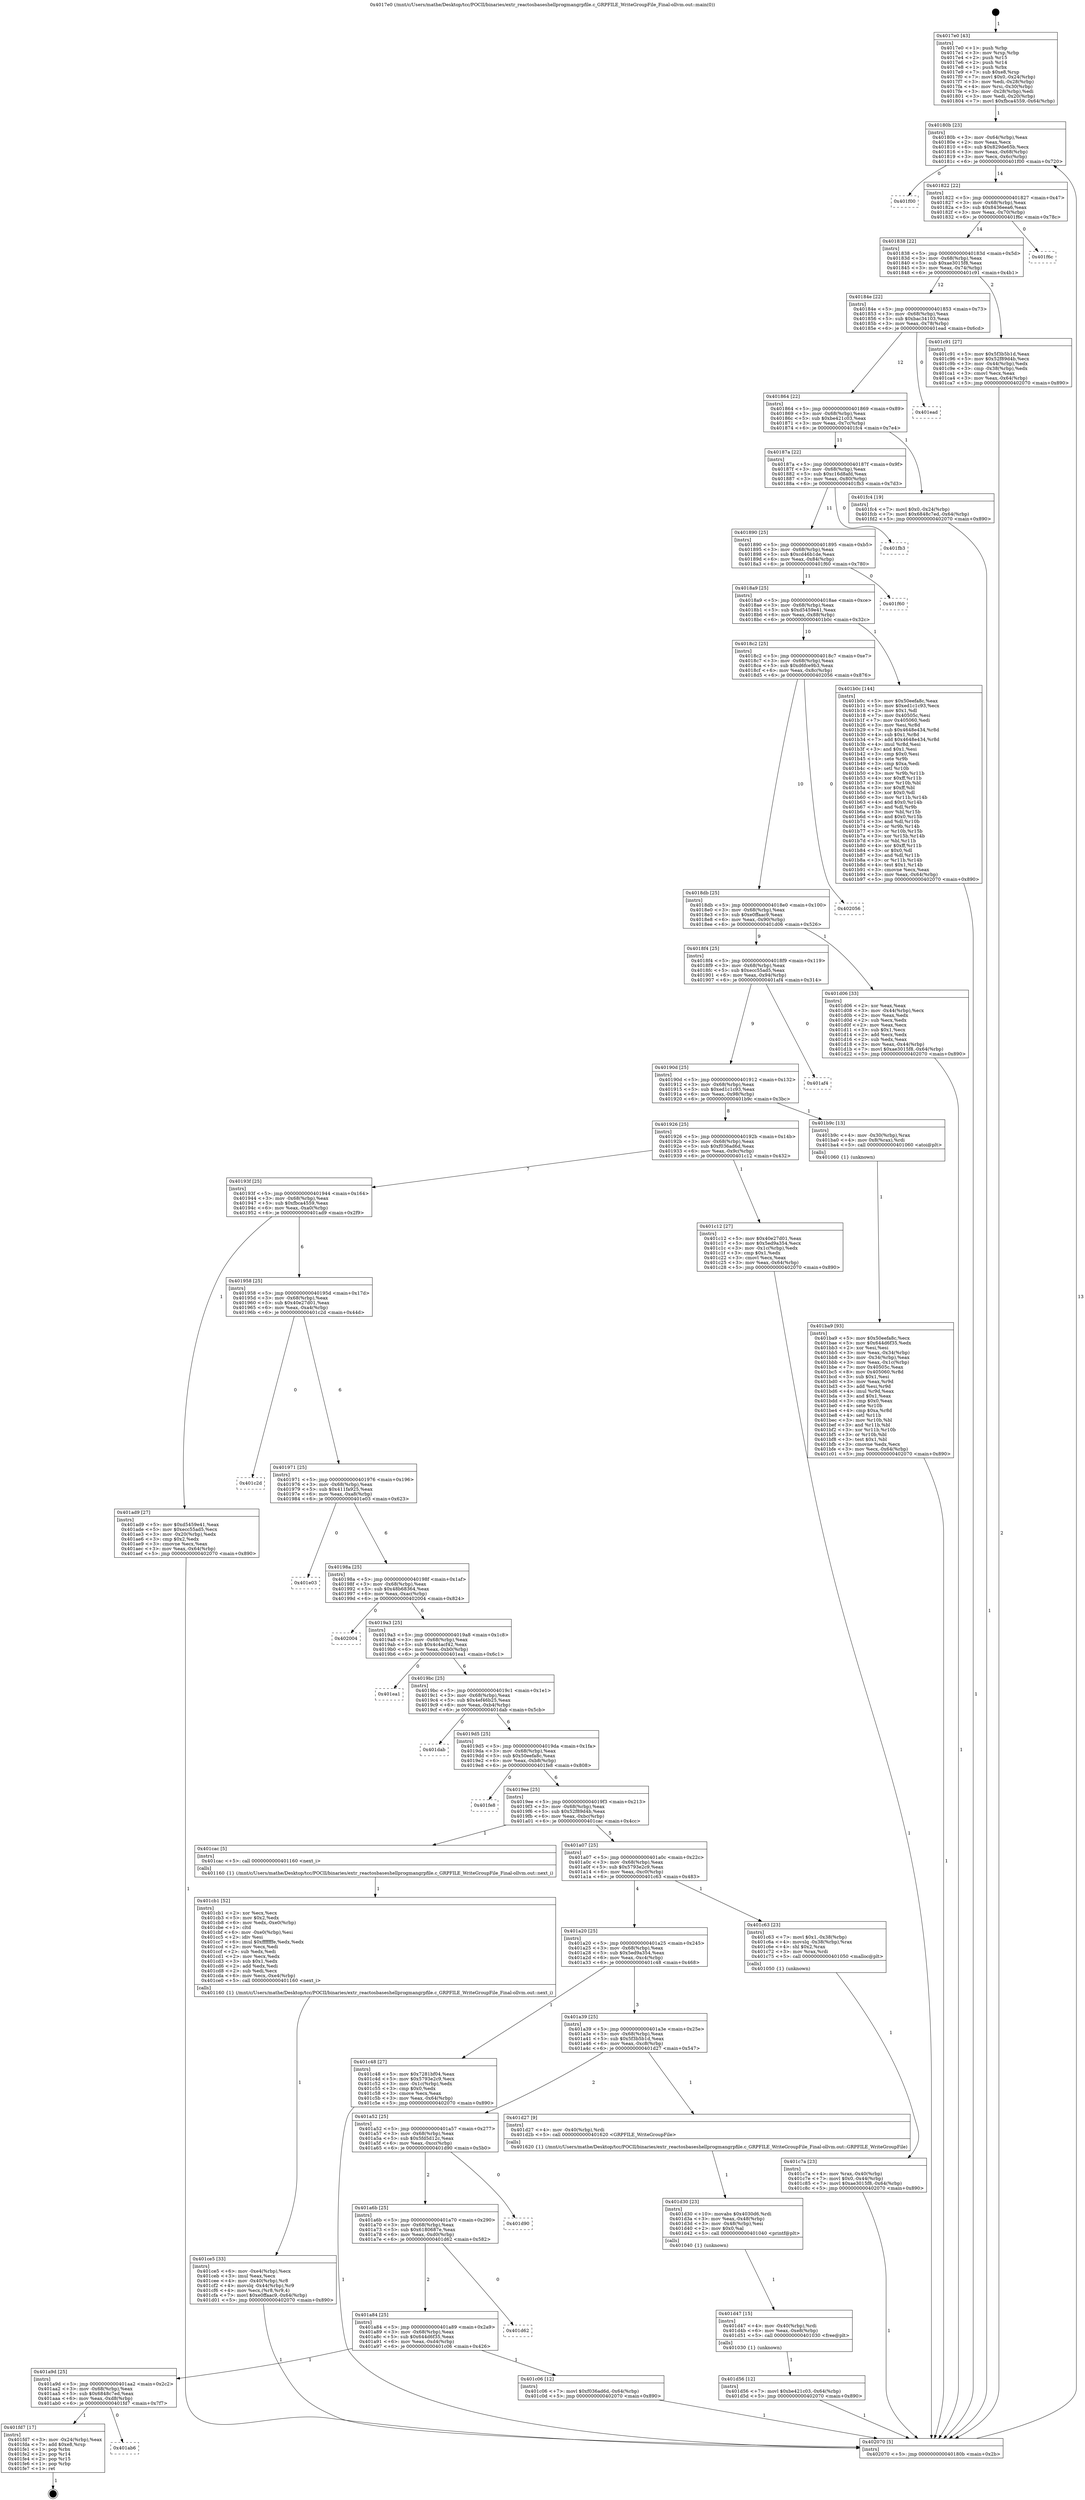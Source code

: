 digraph "0x4017e0" {
  label = "0x4017e0 (/mnt/c/Users/mathe/Desktop/tcc/POCII/binaries/extr_reactosbaseshellprogmangrpfile.c_GRPFILE_WriteGroupFile_Final-ollvm.out::main(0))"
  labelloc = "t"
  node[shape=record]

  Entry [label="",width=0.3,height=0.3,shape=circle,fillcolor=black,style=filled]
  "0x40180b" [label="{
     0x40180b [23]\l
     | [instrs]\l
     &nbsp;&nbsp;0x40180b \<+3\>: mov -0x64(%rbp),%eax\l
     &nbsp;&nbsp;0x40180e \<+2\>: mov %eax,%ecx\l
     &nbsp;&nbsp;0x401810 \<+6\>: sub $0x829de65b,%ecx\l
     &nbsp;&nbsp;0x401816 \<+3\>: mov %eax,-0x68(%rbp)\l
     &nbsp;&nbsp;0x401819 \<+3\>: mov %ecx,-0x6c(%rbp)\l
     &nbsp;&nbsp;0x40181c \<+6\>: je 0000000000401f00 \<main+0x720\>\l
  }"]
  "0x401f00" [label="{
     0x401f00\l
  }", style=dashed]
  "0x401822" [label="{
     0x401822 [22]\l
     | [instrs]\l
     &nbsp;&nbsp;0x401822 \<+5\>: jmp 0000000000401827 \<main+0x47\>\l
     &nbsp;&nbsp;0x401827 \<+3\>: mov -0x68(%rbp),%eax\l
     &nbsp;&nbsp;0x40182a \<+5\>: sub $0x8436eea6,%eax\l
     &nbsp;&nbsp;0x40182f \<+3\>: mov %eax,-0x70(%rbp)\l
     &nbsp;&nbsp;0x401832 \<+6\>: je 0000000000401f6c \<main+0x78c\>\l
  }"]
  Exit [label="",width=0.3,height=0.3,shape=circle,fillcolor=black,style=filled,peripheries=2]
  "0x401f6c" [label="{
     0x401f6c\l
  }", style=dashed]
  "0x401838" [label="{
     0x401838 [22]\l
     | [instrs]\l
     &nbsp;&nbsp;0x401838 \<+5\>: jmp 000000000040183d \<main+0x5d\>\l
     &nbsp;&nbsp;0x40183d \<+3\>: mov -0x68(%rbp),%eax\l
     &nbsp;&nbsp;0x401840 \<+5\>: sub $0xae3015f8,%eax\l
     &nbsp;&nbsp;0x401845 \<+3\>: mov %eax,-0x74(%rbp)\l
     &nbsp;&nbsp;0x401848 \<+6\>: je 0000000000401c91 \<main+0x4b1\>\l
  }"]
  "0x401ab6" [label="{
     0x401ab6\l
  }", style=dashed]
  "0x401c91" [label="{
     0x401c91 [27]\l
     | [instrs]\l
     &nbsp;&nbsp;0x401c91 \<+5\>: mov $0x5f3b5b1d,%eax\l
     &nbsp;&nbsp;0x401c96 \<+5\>: mov $0x52f89d4b,%ecx\l
     &nbsp;&nbsp;0x401c9b \<+3\>: mov -0x44(%rbp),%edx\l
     &nbsp;&nbsp;0x401c9e \<+3\>: cmp -0x38(%rbp),%edx\l
     &nbsp;&nbsp;0x401ca1 \<+3\>: cmovl %ecx,%eax\l
     &nbsp;&nbsp;0x401ca4 \<+3\>: mov %eax,-0x64(%rbp)\l
     &nbsp;&nbsp;0x401ca7 \<+5\>: jmp 0000000000402070 \<main+0x890\>\l
  }"]
  "0x40184e" [label="{
     0x40184e [22]\l
     | [instrs]\l
     &nbsp;&nbsp;0x40184e \<+5\>: jmp 0000000000401853 \<main+0x73\>\l
     &nbsp;&nbsp;0x401853 \<+3\>: mov -0x68(%rbp),%eax\l
     &nbsp;&nbsp;0x401856 \<+5\>: sub $0xbac34103,%eax\l
     &nbsp;&nbsp;0x40185b \<+3\>: mov %eax,-0x78(%rbp)\l
     &nbsp;&nbsp;0x40185e \<+6\>: je 0000000000401ead \<main+0x6cd\>\l
  }"]
  "0x401fd7" [label="{
     0x401fd7 [17]\l
     | [instrs]\l
     &nbsp;&nbsp;0x401fd7 \<+3\>: mov -0x24(%rbp),%eax\l
     &nbsp;&nbsp;0x401fda \<+7\>: add $0xe8,%rsp\l
     &nbsp;&nbsp;0x401fe1 \<+1\>: pop %rbx\l
     &nbsp;&nbsp;0x401fe2 \<+2\>: pop %r14\l
     &nbsp;&nbsp;0x401fe4 \<+2\>: pop %r15\l
     &nbsp;&nbsp;0x401fe6 \<+1\>: pop %rbp\l
     &nbsp;&nbsp;0x401fe7 \<+1\>: ret\l
  }"]
  "0x401ead" [label="{
     0x401ead\l
  }", style=dashed]
  "0x401864" [label="{
     0x401864 [22]\l
     | [instrs]\l
     &nbsp;&nbsp;0x401864 \<+5\>: jmp 0000000000401869 \<main+0x89\>\l
     &nbsp;&nbsp;0x401869 \<+3\>: mov -0x68(%rbp),%eax\l
     &nbsp;&nbsp;0x40186c \<+5\>: sub $0xbe421c03,%eax\l
     &nbsp;&nbsp;0x401871 \<+3\>: mov %eax,-0x7c(%rbp)\l
     &nbsp;&nbsp;0x401874 \<+6\>: je 0000000000401fc4 \<main+0x7e4\>\l
  }"]
  "0x401d56" [label="{
     0x401d56 [12]\l
     | [instrs]\l
     &nbsp;&nbsp;0x401d56 \<+7\>: movl $0xbe421c03,-0x64(%rbp)\l
     &nbsp;&nbsp;0x401d5d \<+5\>: jmp 0000000000402070 \<main+0x890\>\l
  }"]
  "0x401fc4" [label="{
     0x401fc4 [19]\l
     | [instrs]\l
     &nbsp;&nbsp;0x401fc4 \<+7\>: movl $0x0,-0x24(%rbp)\l
     &nbsp;&nbsp;0x401fcb \<+7\>: movl $0x6848c7ed,-0x64(%rbp)\l
     &nbsp;&nbsp;0x401fd2 \<+5\>: jmp 0000000000402070 \<main+0x890\>\l
  }"]
  "0x40187a" [label="{
     0x40187a [22]\l
     | [instrs]\l
     &nbsp;&nbsp;0x40187a \<+5\>: jmp 000000000040187f \<main+0x9f\>\l
     &nbsp;&nbsp;0x40187f \<+3\>: mov -0x68(%rbp),%eax\l
     &nbsp;&nbsp;0x401882 \<+5\>: sub $0xc16d8afd,%eax\l
     &nbsp;&nbsp;0x401887 \<+3\>: mov %eax,-0x80(%rbp)\l
     &nbsp;&nbsp;0x40188a \<+6\>: je 0000000000401fb3 \<main+0x7d3\>\l
  }"]
  "0x401d47" [label="{
     0x401d47 [15]\l
     | [instrs]\l
     &nbsp;&nbsp;0x401d47 \<+4\>: mov -0x40(%rbp),%rdi\l
     &nbsp;&nbsp;0x401d4b \<+6\>: mov %eax,-0xe8(%rbp)\l
     &nbsp;&nbsp;0x401d51 \<+5\>: call 0000000000401030 \<free@plt\>\l
     | [calls]\l
     &nbsp;&nbsp;0x401030 \{1\} (unknown)\l
  }"]
  "0x401fb3" [label="{
     0x401fb3\l
  }", style=dashed]
  "0x401890" [label="{
     0x401890 [25]\l
     | [instrs]\l
     &nbsp;&nbsp;0x401890 \<+5\>: jmp 0000000000401895 \<main+0xb5\>\l
     &nbsp;&nbsp;0x401895 \<+3\>: mov -0x68(%rbp),%eax\l
     &nbsp;&nbsp;0x401898 \<+5\>: sub $0xcd46b1de,%eax\l
     &nbsp;&nbsp;0x40189d \<+6\>: mov %eax,-0x84(%rbp)\l
     &nbsp;&nbsp;0x4018a3 \<+6\>: je 0000000000401f60 \<main+0x780\>\l
  }"]
  "0x401d30" [label="{
     0x401d30 [23]\l
     | [instrs]\l
     &nbsp;&nbsp;0x401d30 \<+10\>: movabs $0x4030d6,%rdi\l
     &nbsp;&nbsp;0x401d3a \<+3\>: mov %eax,-0x48(%rbp)\l
     &nbsp;&nbsp;0x401d3d \<+3\>: mov -0x48(%rbp),%esi\l
     &nbsp;&nbsp;0x401d40 \<+2\>: mov $0x0,%al\l
     &nbsp;&nbsp;0x401d42 \<+5\>: call 0000000000401040 \<printf@plt\>\l
     | [calls]\l
     &nbsp;&nbsp;0x401040 \{1\} (unknown)\l
  }"]
  "0x401f60" [label="{
     0x401f60\l
  }", style=dashed]
  "0x4018a9" [label="{
     0x4018a9 [25]\l
     | [instrs]\l
     &nbsp;&nbsp;0x4018a9 \<+5\>: jmp 00000000004018ae \<main+0xce\>\l
     &nbsp;&nbsp;0x4018ae \<+3\>: mov -0x68(%rbp),%eax\l
     &nbsp;&nbsp;0x4018b1 \<+5\>: sub $0xd5459e41,%eax\l
     &nbsp;&nbsp;0x4018b6 \<+6\>: mov %eax,-0x88(%rbp)\l
     &nbsp;&nbsp;0x4018bc \<+6\>: je 0000000000401b0c \<main+0x32c\>\l
  }"]
  "0x401ce5" [label="{
     0x401ce5 [33]\l
     | [instrs]\l
     &nbsp;&nbsp;0x401ce5 \<+6\>: mov -0xe4(%rbp),%ecx\l
     &nbsp;&nbsp;0x401ceb \<+3\>: imul %eax,%ecx\l
     &nbsp;&nbsp;0x401cee \<+4\>: mov -0x40(%rbp),%r8\l
     &nbsp;&nbsp;0x401cf2 \<+4\>: movslq -0x44(%rbp),%r9\l
     &nbsp;&nbsp;0x401cf6 \<+4\>: mov %ecx,(%r8,%r9,4)\l
     &nbsp;&nbsp;0x401cfa \<+7\>: movl $0xe0ffaac9,-0x64(%rbp)\l
     &nbsp;&nbsp;0x401d01 \<+5\>: jmp 0000000000402070 \<main+0x890\>\l
  }"]
  "0x401b0c" [label="{
     0x401b0c [144]\l
     | [instrs]\l
     &nbsp;&nbsp;0x401b0c \<+5\>: mov $0x50eefa8c,%eax\l
     &nbsp;&nbsp;0x401b11 \<+5\>: mov $0xed1c1c93,%ecx\l
     &nbsp;&nbsp;0x401b16 \<+2\>: mov $0x1,%dl\l
     &nbsp;&nbsp;0x401b18 \<+7\>: mov 0x40505c,%esi\l
     &nbsp;&nbsp;0x401b1f \<+7\>: mov 0x405060,%edi\l
     &nbsp;&nbsp;0x401b26 \<+3\>: mov %esi,%r8d\l
     &nbsp;&nbsp;0x401b29 \<+7\>: sub $0x4648e434,%r8d\l
     &nbsp;&nbsp;0x401b30 \<+4\>: sub $0x1,%r8d\l
     &nbsp;&nbsp;0x401b34 \<+7\>: add $0x4648e434,%r8d\l
     &nbsp;&nbsp;0x401b3b \<+4\>: imul %r8d,%esi\l
     &nbsp;&nbsp;0x401b3f \<+3\>: and $0x1,%esi\l
     &nbsp;&nbsp;0x401b42 \<+3\>: cmp $0x0,%esi\l
     &nbsp;&nbsp;0x401b45 \<+4\>: sete %r9b\l
     &nbsp;&nbsp;0x401b49 \<+3\>: cmp $0xa,%edi\l
     &nbsp;&nbsp;0x401b4c \<+4\>: setl %r10b\l
     &nbsp;&nbsp;0x401b50 \<+3\>: mov %r9b,%r11b\l
     &nbsp;&nbsp;0x401b53 \<+4\>: xor $0xff,%r11b\l
     &nbsp;&nbsp;0x401b57 \<+3\>: mov %r10b,%bl\l
     &nbsp;&nbsp;0x401b5a \<+3\>: xor $0xff,%bl\l
     &nbsp;&nbsp;0x401b5d \<+3\>: xor $0x0,%dl\l
     &nbsp;&nbsp;0x401b60 \<+3\>: mov %r11b,%r14b\l
     &nbsp;&nbsp;0x401b63 \<+4\>: and $0x0,%r14b\l
     &nbsp;&nbsp;0x401b67 \<+3\>: and %dl,%r9b\l
     &nbsp;&nbsp;0x401b6a \<+3\>: mov %bl,%r15b\l
     &nbsp;&nbsp;0x401b6d \<+4\>: and $0x0,%r15b\l
     &nbsp;&nbsp;0x401b71 \<+3\>: and %dl,%r10b\l
     &nbsp;&nbsp;0x401b74 \<+3\>: or %r9b,%r14b\l
     &nbsp;&nbsp;0x401b77 \<+3\>: or %r10b,%r15b\l
     &nbsp;&nbsp;0x401b7a \<+3\>: xor %r15b,%r14b\l
     &nbsp;&nbsp;0x401b7d \<+3\>: or %bl,%r11b\l
     &nbsp;&nbsp;0x401b80 \<+4\>: xor $0xff,%r11b\l
     &nbsp;&nbsp;0x401b84 \<+3\>: or $0x0,%dl\l
     &nbsp;&nbsp;0x401b87 \<+3\>: and %dl,%r11b\l
     &nbsp;&nbsp;0x401b8a \<+3\>: or %r11b,%r14b\l
     &nbsp;&nbsp;0x401b8d \<+4\>: test $0x1,%r14b\l
     &nbsp;&nbsp;0x401b91 \<+3\>: cmovne %ecx,%eax\l
     &nbsp;&nbsp;0x401b94 \<+3\>: mov %eax,-0x64(%rbp)\l
     &nbsp;&nbsp;0x401b97 \<+5\>: jmp 0000000000402070 \<main+0x890\>\l
  }"]
  "0x4018c2" [label="{
     0x4018c2 [25]\l
     | [instrs]\l
     &nbsp;&nbsp;0x4018c2 \<+5\>: jmp 00000000004018c7 \<main+0xe7\>\l
     &nbsp;&nbsp;0x4018c7 \<+3\>: mov -0x68(%rbp),%eax\l
     &nbsp;&nbsp;0x4018ca \<+5\>: sub $0xd6fce9b3,%eax\l
     &nbsp;&nbsp;0x4018cf \<+6\>: mov %eax,-0x8c(%rbp)\l
     &nbsp;&nbsp;0x4018d5 \<+6\>: je 0000000000402056 \<main+0x876\>\l
  }"]
  "0x401cb1" [label="{
     0x401cb1 [52]\l
     | [instrs]\l
     &nbsp;&nbsp;0x401cb1 \<+2\>: xor %ecx,%ecx\l
     &nbsp;&nbsp;0x401cb3 \<+5\>: mov $0x2,%edx\l
     &nbsp;&nbsp;0x401cb8 \<+6\>: mov %edx,-0xe0(%rbp)\l
     &nbsp;&nbsp;0x401cbe \<+1\>: cltd\l
     &nbsp;&nbsp;0x401cbf \<+6\>: mov -0xe0(%rbp),%esi\l
     &nbsp;&nbsp;0x401cc5 \<+2\>: idiv %esi\l
     &nbsp;&nbsp;0x401cc7 \<+6\>: imul $0xfffffffe,%edx,%edx\l
     &nbsp;&nbsp;0x401ccd \<+2\>: mov %ecx,%edi\l
     &nbsp;&nbsp;0x401ccf \<+2\>: sub %edx,%edi\l
     &nbsp;&nbsp;0x401cd1 \<+2\>: mov %ecx,%edx\l
     &nbsp;&nbsp;0x401cd3 \<+3\>: sub $0x1,%edx\l
     &nbsp;&nbsp;0x401cd6 \<+2\>: add %edx,%edi\l
     &nbsp;&nbsp;0x401cd8 \<+2\>: sub %edi,%ecx\l
     &nbsp;&nbsp;0x401cda \<+6\>: mov %ecx,-0xe4(%rbp)\l
     &nbsp;&nbsp;0x401ce0 \<+5\>: call 0000000000401160 \<next_i\>\l
     | [calls]\l
     &nbsp;&nbsp;0x401160 \{1\} (/mnt/c/Users/mathe/Desktop/tcc/POCII/binaries/extr_reactosbaseshellprogmangrpfile.c_GRPFILE_WriteGroupFile_Final-ollvm.out::next_i)\l
  }"]
  "0x402056" [label="{
     0x402056\l
  }", style=dashed]
  "0x4018db" [label="{
     0x4018db [25]\l
     | [instrs]\l
     &nbsp;&nbsp;0x4018db \<+5\>: jmp 00000000004018e0 \<main+0x100\>\l
     &nbsp;&nbsp;0x4018e0 \<+3\>: mov -0x68(%rbp),%eax\l
     &nbsp;&nbsp;0x4018e3 \<+5\>: sub $0xe0ffaac9,%eax\l
     &nbsp;&nbsp;0x4018e8 \<+6\>: mov %eax,-0x90(%rbp)\l
     &nbsp;&nbsp;0x4018ee \<+6\>: je 0000000000401d06 \<main+0x526\>\l
  }"]
  "0x401c7a" [label="{
     0x401c7a [23]\l
     | [instrs]\l
     &nbsp;&nbsp;0x401c7a \<+4\>: mov %rax,-0x40(%rbp)\l
     &nbsp;&nbsp;0x401c7e \<+7\>: movl $0x0,-0x44(%rbp)\l
     &nbsp;&nbsp;0x401c85 \<+7\>: movl $0xae3015f8,-0x64(%rbp)\l
     &nbsp;&nbsp;0x401c8c \<+5\>: jmp 0000000000402070 \<main+0x890\>\l
  }"]
  "0x401d06" [label="{
     0x401d06 [33]\l
     | [instrs]\l
     &nbsp;&nbsp;0x401d06 \<+2\>: xor %eax,%eax\l
     &nbsp;&nbsp;0x401d08 \<+3\>: mov -0x44(%rbp),%ecx\l
     &nbsp;&nbsp;0x401d0b \<+2\>: mov %eax,%edx\l
     &nbsp;&nbsp;0x401d0d \<+2\>: sub %ecx,%edx\l
     &nbsp;&nbsp;0x401d0f \<+2\>: mov %eax,%ecx\l
     &nbsp;&nbsp;0x401d11 \<+3\>: sub $0x1,%ecx\l
     &nbsp;&nbsp;0x401d14 \<+2\>: add %ecx,%edx\l
     &nbsp;&nbsp;0x401d16 \<+2\>: sub %edx,%eax\l
     &nbsp;&nbsp;0x401d18 \<+3\>: mov %eax,-0x44(%rbp)\l
     &nbsp;&nbsp;0x401d1b \<+7\>: movl $0xae3015f8,-0x64(%rbp)\l
     &nbsp;&nbsp;0x401d22 \<+5\>: jmp 0000000000402070 \<main+0x890\>\l
  }"]
  "0x4018f4" [label="{
     0x4018f4 [25]\l
     | [instrs]\l
     &nbsp;&nbsp;0x4018f4 \<+5\>: jmp 00000000004018f9 \<main+0x119\>\l
     &nbsp;&nbsp;0x4018f9 \<+3\>: mov -0x68(%rbp),%eax\l
     &nbsp;&nbsp;0x4018fc \<+5\>: sub $0xecc55ad5,%eax\l
     &nbsp;&nbsp;0x401901 \<+6\>: mov %eax,-0x94(%rbp)\l
     &nbsp;&nbsp;0x401907 \<+6\>: je 0000000000401af4 \<main+0x314\>\l
  }"]
  "0x401a9d" [label="{
     0x401a9d [25]\l
     | [instrs]\l
     &nbsp;&nbsp;0x401a9d \<+5\>: jmp 0000000000401aa2 \<main+0x2c2\>\l
     &nbsp;&nbsp;0x401aa2 \<+3\>: mov -0x68(%rbp),%eax\l
     &nbsp;&nbsp;0x401aa5 \<+5\>: sub $0x6848c7ed,%eax\l
     &nbsp;&nbsp;0x401aaa \<+6\>: mov %eax,-0xd8(%rbp)\l
     &nbsp;&nbsp;0x401ab0 \<+6\>: je 0000000000401fd7 \<main+0x7f7\>\l
  }"]
  "0x401af4" [label="{
     0x401af4\l
  }", style=dashed]
  "0x40190d" [label="{
     0x40190d [25]\l
     | [instrs]\l
     &nbsp;&nbsp;0x40190d \<+5\>: jmp 0000000000401912 \<main+0x132\>\l
     &nbsp;&nbsp;0x401912 \<+3\>: mov -0x68(%rbp),%eax\l
     &nbsp;&nbsp;0x401915 \<+5\>: sub $0xed1c1c93,%eax\l
     &nbsp;&nbsp;0x40191a \<+6\>: mov %eax,-0x98(%rbp)\l
     &nbsp;&nbsp;0x401920 \<+6\>: je 0000000000401b9c \<main+0x3bc\>\l
  }"]
  "0x401c06" [label="{
     0x401c06 [12]\l
     | [instrs]\l
     &nbsp;&nbsp;0x401c06 \<+7\>: movl $0xf036ad6d,-0x64(%rbp)\l
     &nbsp;&nbsp;0x401c0d \<+5\>: jmp 0000000000402070 \<main+0x890\>\l
  }"]
  "0x401b9c" [label="{
     0x401b9c [13]\l
     | [instrs]\l
     &nbsp;&nbsp;0x401b9c \<+4\>: mov -0x30(%rbp),%rax\l
     &nbsp;&nbsp;0x401ba0 \<+4\>: mov 0x8(%rax),%rdi\l
     &nbsp;&nbsp;0x401ba4 \<+5\>: call 0000000000401060 \<atoi@plt\>\l
     | [calls]\l
     &nbsp;&nbsp;0x401060 \{1\} (unknown)\l
  }"]
  "0x401926" [label="{
     0x401926 [25]\l
     | [instrs]\l
     &nbsp;&nbsp;0x401926 \<+5\>: jmp 000000000040192b \<main+0x14b\>\l
     &nbsp;&nbsp;0x40192b \<+3\>: mov -0x68(%rbp),%eax\l
     &nbsp;&nbsp;0x40192e \<+5\>: sub $0xf036ad6d,%eax\l
     &nbsp;&nbsp;0x401933 \<+6\>: mov %eax,-0x9c(%rbp)\l
     &nbsp;&nbsp;0x401939 \<+6\>: je 0000000000401c12 \<main+0x432\>\l
  }"]
  "0x401a84" [label="{
     0x401a84 [25]\l
     | [instrs]\l
     &nbsp;&nbsp;0x401a84 \<+5\>: jmp 0000000000401a89 \<main+0x2a9\>\l
     &nbsp;&nbsp;0x401a89 \<+3\>: mov -0x68(%rbp),%eax\l
     &nbsp;&nbsp;0x401a8c \<+5\>: sub $0x644d6f35,%eax\l
     &nbsp;&nbsp;0x401a91 \<+6\>: mov %eax,-0xd4(%rbp)\l
     &nbsp;&nbsp;0x401a97 \<+6\>: je 0000000000401c06 \<main+0x426\>\l
  }"]
  "0x401c12" [label="{
     0x401c12 [27]\l
     | [instrs]\l
     &nbsp;&nbsp;0x401c12 \<+5\>: mov $0x40e27d01,%eax\l
     &nbsp;&nbsp;0x401c17 \<+5\>: mov $0x5ed9a354,%ecx\l
     &nbsp;&nbsp;0x401c1c \<+3\>: mov -0x1c(%rbp),%edx\l
     &nbsp;&nbsp;0x401c1f \<+3\>: cmp $0x1,%edx\l
     &nbsp;&nbsp;0x401c22 \<+3\>: cmovl %ecx,%eax\l
     &nbsp;&nbsp;0x401c25 \<+3\>: mov %eax,-0x64(%rbp)\l
     &nbsp;&nbsp;0x401c28 \<+5\>: jmp 0000000000402070 \<main+0x890\>\l
  }"]
  "0x40193f" [label="{
     0x40193f [25]\l
     | [instrs]\l
     &nbsp;&nbsp;0x40193f \<+5\>: jmp 0000000000401944 \<main+0x164\>\l
     &nbsp;&nbsp;0x401944 \<+3\>: mov -0x68(%rbp),%eax\l
     &nbsp;&nbsp;0x401947 \<+5\>: sub $0xfbca4559,%eax\l
     &nbsp;&nbsp;0x40194c \<+6\>: mov %eax,-0xa0(%rbp)\l
     &nbsp;&nbsp;0x401952 \<+6\>: je 0000000000401ad9 \<main+0x2f9\>\l
  }"]
  "0x401d62" [label="{
     0x401d62\l
  }", style=dashed]
  "0x401ad9" [label="{
     0x401ad9 [27]\l
     | [instrs]\l
     &nbsp;&nbsp;0x401ad9 \<+5\>: mov $0xd5459e41,%eax\l
     &nbsp;&nbsp;0x401ade \<+5\>: mov $0xecc55ad5,%ecx\l
     &nbsp;&nbsp;0x401ae3 \<+3\>: mov -0x20(%rbp),%edx\l
     &nbsp;&nbsp;0x401ae6 \<+3\>: cmp $0x2,%edx\l
     &nbsp;&nbsp;0x401ae9 \<+3\>: cmovne %ecx,%eax\l
     &nbsp;&nbsp;0x401aec \<+3\>: mov %eax,-0x64(%rbp)\l
     &nbsp;&nbsp;0x401aef \<+5\>: jmp 0000000000402070 \<main+0x890\>\l
  }"]
  "0x401958" [label="{
     0x401958 [25]\l
     | [instrs]\l
     &nbsp;&nbsp;0x401958 \<+5\>: jmp 000000000040195d \<main+0x17d\>\l
     &nbsp;&nbsp;0x40195d \<+3\>: mov -0x68(%rbp),%eax\l
     &nbsp;&nbsp;0x401960 \<+5\>: sub $0x40e27d01,%eax\l
     &nbsp;&nbsp;0x401965 \<+6\>: mov %eax,-0xa4(%rbp)\l
     &nbsp;&nbsp;0x40196b \<+6\>: je 0000000000401c2d \<main+0x44d\>\l
  }"]
  "0x402070" [label="{
     0x402070 [5]\l
     | [instrs]\l
     &nbsp;&nbsp;0x402070 \<+5\>: jmp 000000000040180b \<main+0x2b\>\l
  }"]
  "0x4017e0" [label="{
     0x4017e0 [43]\l
     | [instrs]\l
     &nbsp;&nbsp;0x4017e0 \<+1\>: push %rbp\l
     &nbsp;&nbsp;0x4017e1 \<+3\>: mov %rsp,%rbp\l
     &nbsp;&nbsp;0x4017e4 \<+2\>: push %r15\l
     &nbsp;&nbsp;0x4017e6 \<+2\>: push %r14\l
     &nbsp;&nbsp;0x4017e8 \<+1\>: push %rbx\l
     &nbsp;&nbsp;0x4017e9 \<+7\>: sub $0xe8,%rsp\l
     &nbsp;&nbsp;0x4017f0 \<+7\>: movl $0x0,-0x24(%rbp)\l
     &nbsp;&nbsp;0x4017f7 \<+3\>: mov %edi,-0x28(%rbp)\l
     &nbsp;&nbsp;0x4017fa \<+4\>: mov %rsi,-0x30(%rbp)\l
     &nbsp;&nbsp;0x4017fe \<+3\>: mov -0x28(%rbp),%edi\l
     &nbsp;&nbsp;0x401801 \<+3\>: mov %edi,-0x20(%rbp)\l
     &nbsp;&nbsp;0x401804 \<+7\>: movl $0xfbca4559,-0x64(%rbp)\l
  }"]
  "0x401ba9" [label="{
     0x401ba9 [93]\l
     | [instrs]\l
     &nbsp;&nbsp;0x401ba9 \<+5\>: mov $0x50eefa8c,%ecx\l
     &nbsp;&nbsp;0x401bae \<+5\>: mov $0x644d6f35,%edx\l
     &nbsp;&nbsp;0x401bb3 \<+2\>: xor %esi,%esi\l
     &nbsp;&nbsp;0x401bb5 \<+3\>: mov %eax,-0x34(%rbp)\l
     &nbsp;&nbsp;0x401bb8 \<+3\>: mov -0x34(%rbp),%eax\l
     &nbsp;&nbsp;0x401bbb \<+3\>: mov %eax,-0x1c(%rbp)\l
     &nbsp;&nbsp;0x401bbe \<+7\>: mov 0x40505c,%eax\l
     &nbsp;&nbsp;0x401bc5 \<+8\>: mov 0x405060,%r8d\l
     &nbsp;&nbsp;0x401bcd \<+3\>: sub $0x1,%esi\l
     &nbsp;&nbsp;0x401bd0 \<+3\>: mov %eax,%r9d\l
     &nbsp;&nbsp;0x401bd3 \<+3\>: add %esi,%r9d\l
     &nbsp;&nbsp;0x401bd6 \<+4\>: imul %r9d,%eax\l
     &nbsp;&nbsp;0x401bda \<+3\>: and $0x1,%eax\l
     &nbsp;&nbsp;0x401bdd \<+3\>: cmp $0x0,%eax\l
     &nbsp;&nbsp;0x401be0 \<+4\>: sete %r10b\l
     &nbsp;&nbsp;0x401be4 \<+4\>: cmp $0xa,%r8d\l
     &nbsp;&nbsp;0x401be8 \<+4\>: setl %r11b\l
     &nbsp;&nbsp;0x401bec \<+3\>: mov %r10b,%bl\l
     &nbsp;&nbsp;0x401bef \<+3\>: and %r11b,%bl\l
     &nbsp;&nbsp;0x401bf2 \<+3\>: xor %r11b,%r10b\l
     &nbsp;&nbsp;0x401bf5 \<+3\>: or %r10b,%bl\l
     &nbsp;&nbsp;0x401bf8 \<+3\>: test $0x1,%bl\l
     &nbsp;&nbsp;0x401bfb \<+3\>: cmovne %edx,%ecx\l
     &nbsp;&nbsp;0x401bfe \<+3\>: mov %ecx,-0x64(%rbp)\l
     &nbsp;&nbsp;0x401c01 \<+5\>: jmp 0000000000402070 \<main+0x890\>\l
  }"]
  "0x401a6b" [label="{
     0x401a6b [25]\l
     | [instrs]\l
     &nbsp;&nbsp;0x401a6b \<+5\>: jmp 0000000000401a70 \<main+0x290\>\l
     &nbsp;&nbsp;0x401a70 \<+3\>: mov -0x68(%rbp),%eax\l
     &nbsp;&nbsp;0x401a73 \<+5\>: sub $0x6180687e,%eax\l
     &nbsp;&nbsp;0x401a78 \<+6\>: mov %eax,-0xd0(%rbp)\l
     &nbsp;&nbsp;0x401a7e \<+6\>: je 0000000000401d62 \<main+0x582\>\l
  }"]
  "0x401c2d" [label="{
     0x401c2d\l
  }", style=dashed]
  "0x401971" [label="{
     0x401971 [25]\l
     | [instrs]\l
     &nbsp;&nbsp;0x401971 \<+5\>: jmp 0000000000401976 \<main+0x196\>\l
     &nbsp;&nbsp;0x401976 \<+3\>: mov -0x68(%rbp),%eax\l
     &nbsp;&nbsp;0x401979 \<+5\>: sub $0x411fa925,%eax\l
     &nbsp;&nbsp;0x40197e \<+6\>: mov %eax,-0xa8(%rbp)\l
     &nbsp;&nbsp;0x401984 \<+6\>: je 0000000000401e03 \<main+0x623\>\l
  }"]
  "0x401d90" [label="{
     0x401d90\l
  }", style=dashed]
  "0x401e03" [label="{
     0x401e03\l
  }", style=dashed]
  "0x40198a" [label="{
     0x40198a [25]\l
     | [instrs]\l
     &nbsp;&nbsp;0x40198a \<+5\>: jmp 000000000040198f \<main+0x1af\>\l
     &nbsp;&nbsp;0x40198f \<+3\>: mov -0x68(%rbp),%eax\l
     &nbsp;&nbsp;0x401992 \<+5\>: sub $0x48b68364,%eax\l
     &nbsp;&nbsp;0x401997 \<+6\>: mov %eax,-0xac(%rbp)\l
     &nbsp;&nbsp;0x40199d \<+6\>: je 0000000000402004 \<main+0x824\>\l
  }"]
  "0x401a52" [label="{
     0x401a52 [25]\l
     | [instrs]\l
     &nbsp;&nbsp;0x401a52 \<+5\>: jmp 0000000000401a57 \<main+0x277\>\l
     &nbsp;&nbsp;0x401a57 \<+3\>: mov -0x68(%rbp),%eax\l
     &nbsp;&nbsp;0x401a5a \<+5\>: sub $0x5fd5d12c,%eax\l
     &nbsp;&nbsp;0x401a5f \<+6\>: mov %eax,-0xcc(%rbp)\l
     &nbsp;&nbsp;0x401a65 \<+6\>: je 0000000000401d90 \<main+0x5b0\>\l
  }"]
  "0x402004" [label="{
     0x402004\l
  }", style=dashed]
  "0x4019a3" [label="{
     0x4019a3 [25]\l
     | [instrs]\l
     &nbsp;&nbsp;0x4019a3 \<+5\>: jmp 00000000004019a8 \<main+0x1c8\>\l
     &nbsp;&nbsp;0x4019a8 \<+3\>: mov -0x68(%rbp),%eax\l
     &nbsp;&nbsp;0x4019ab \<+5\>: sub $0x4c4acf42,%eax\l
     &nbsp;&nbsp;0x4019b0 \<+6\>: mov %eax,-0xb0(%rbp)\l
     &nbsp;&nbsp;0x4019b6 \<+6\>: je 0000000000401ea1 \<main+0x6c1\>\l
  }"]
  "0x401d27" [label="{
     0x401d27 [9]\l
     | [instrs]\l
     &nbsp;&nbsp;0x401d27 \<+4\>: mov -0x40(%rbp),%rdi\l
     &nbsp;&nbsp;0x401d2b \<+5\>: call 0000000000401620 \<GRPFILE_WriteGroupFile\>\l
     | [calls]\l
     &nbsp;&nbsp;0x401620 \{1\} (/mnt/c/Users/mathe/Desktop/tcc/POCII/binaries/extr_reactosbaseshellprogmangrpfile.c_GRPFILE_WriteGroupFile_Final-ollvm.out::GRPFILE_WriteGroupFile)\l
  }"]
  "0x401ea1" [label="{
     0x401ea1\l
  }", style=dashed]
  "0x4019bc" [label="{
     0x4019bc [25]\l
     | [instrs]\l
     &nbsp;&nbsp;0x4019bc \<+5\>: jmp 00000000004019c1 \<main+0x1e1\>\l
     &nbsp;&nbsp;0x4019c1 \<+3\>: mov -0x68(%rbp),%eax\l
     &nbsp;&nbsp;0x4019c4 \<+5\>: sub $0x4ef46b25,%eax\l
     &nbsp;&nbsp;0x4019c9 \<+6\>: mov %eax,-0xb4(%rbp)\l
     &nbsp;&nbsp;0x4019cf \<+6\>: je 0000000000401dab \<main+0x5cb\>\l
  }"]
  "0x401a39" [label="{
     0x401a39 [25]\l
     | [instrs]\l
     &nbsp;&nbsp;0x401a39 \<+5\>: jmp 0000000000401a3e \<main+0x25e\>\l
     &nbsp;&nbsp;0x401a3e \<+3\>: mov -0x68(%rbp),%eax\l
     &nbsp;&nbsp;0x401a41 \<+5\>: sub $0x5f3b5b1d,%eax\l
     &nbsp;&nbsp;0x401a46 \<+6\>: mov %eax,-0xc8(%rbp)\l
     &nbsp;&nbsp;0x401a4c \<+6\>: je 0000000000401d27 \<main+0x547\>\l
  }"]
  "0x401dab" [label="{
     0x401dab\l
  }", style=dashed]
  "0x4019d5" [label="{
     0x4019d5 [25]\l
     | [instrs]\l
     &nbsp;&nbsp;0x4019d5 \<+5\>: jmp 00000000004019da \<main+0x1fa\>\l
     &nbsp;&nbsp;0x4019da \<+3\>: mov -0x68(%rbp),%eax\l
     &nbsp;&nbsp;0x4019dd \<+5\>: sub $0x50eefa8c,%eax\l
     &nbsp;&nbsp;0x4019e2 \<+6\>: mov %eax,-0xb8(%rbp)\l
     &nbsp;&nbsp;0x4019e8 \<+6\>: je 0000000000401fe8 \<main+0x808\>\l
  }"]
  "0x401c48" [label="{
     0x401c48 [27]\l
     | [instrs]\l
     &nbsp;&nbsp;0x401c48 \<+5\>: mov $0x7281bf04,%eax\l
     &nbsp;&nbsp;0x401c4d \<+5\>: mov $0x5793e2c9,%ecx\l
     &nbsp;&nbsp;0x401c52 \<+3\>: mov -0x1c(%rbp),%edx\l
     &nbsp;&nbsp;0x401c55 \<+3\>: cmp $0x0,%edx\l
     &nbsp;&nbsp;0x401c58 \<+3\>: cmove %ecx,%eax\l
     &nbsp;&nbsp;0x401c5b \<+3\>: mov %eax,-0x64(%rbp)\l
     &nbsp;&nbsp;0x401c5e \<+5\>: jmp 0000000000402070 \<main+0x890\>\l
  }"]
  "0x401fe8" [label="{
     0x401fe8\l
  }", style=dashed]
  "0x4019ee" [label="{
     0x4019ee [25]\l
     | [instrs]\l
     &nbsp;&nbsp;0x4019ee \<+5\>: jmp 00000000004019f3 \<main+0x213\>\l
     &nbsp;&nbsp;0x4019f3 \<+3\>: mov -0x68(%rbp),%eax\l
     &nbsp;&nbsp;0x4019f6 \<+5\>: sub $0x52f89d4b,%eax\l
     &nbsp;&nbsp;0x4019fb \<+6\>: mov %eax,-0xbc(%rbp)\l
     &nbsp;&nbsp;0x401a01 \<+6\>: je 0000000000401cac \<main+0x4cc\>\l
  }"]
  "0x401a20" [label="{
     0x401a20 [25]\l
     | [instrs]\l
     &nbsp;&nbsp;0x401a20 \<+5\>: jmp 0000000000401a25 \<main+0x245\>\l
     &nbsp;&nbsp;0x401a25 \<+3\>: mov -0x68(%rbp),%eax\l
     &nbsp;&nbsp;0x401a28 \<+5\>: sub $0x5ed9a354,%eax\l
     &nbsp;&nbsp;0x401a2d \<+6\>: mov %eax,-0xc4(%rbp)\l
     &nbsp;&nbsp;0x401a33 \<+6\>: je 0000000000401c48 \<main+0x468\>\l
  }"]
  "0x401cac" [label="{
     0x401cac [5]\l
     | [instrs]\l
     &nbsp;&nbsp;0x401cac \<+5\>: call 0000000000401160 \<next_i\>\l
     | [calls]\l
     &nbsp;&nbsp;0x401160 \{1\} (/mnt/c/Users/mathe/Desktop/tcc/POCII/binaries/extr_reactosbaseshellprogmangrpfile.c_GRPFILE_WriteGroupFile_Final-ollvm.out::next_i)\l
  }"]
  "0x401a07" [label="{
     0x401a07 [25]\l
     | [instrs]\l
     &nbsp;&nbsp;0x401a07 \<+5\>: jmp 0000000000401a0c \<main+0x22c\>\l
     &nbsp;&nbsp;0x401a0c \<+3\>: mov -0x68(%rbp),%eax\l
     &nbsp;&nbsp;0x401a0f \<+5\>: sub $0x5793e2c9,%eax\l
     &nbsp;&nbsp;0x401a14 \<+6\>: mov %eax,-0xc0(%rbp)\l
     &nbsp;&nbsp;0x401a1a \<+6\>: je 0000000000401c63 \<main+0x483\>\l
  }"]
  "0x401c63" [label="{
     0x401c63 [23]\l
     | [instrs]\l
     &nbsp;&nbsp;0x401c63 \<+7\>: movl $0x1,-0x38(%rbp)\l
     &nbsp;&nbsp;0x401c6a \<+4\>: movslq -0x38(%rbp),%rax\l
     &nbsp;&nbsp;0x401c6e \<+4\>: shl $0x2,%rax\l
     &nbsp;&nbsp;0x401c72 \<+3\>: mov %rax,%rdi\l
     &nbsp;&nbsp;0x401c75 \<+5\>: call 0000000000401050 \<malloc@plt\>\l
     | [calls]\l
     &nbsp;&nbsp;0x401050 \{1\} (unknown)\l
  }"]
  Entry -> "0x4017e0" [label=" 1"]
  "0x40180b" -> "0x401f00" [label=" 0"]
  "0x40180b" -> "0x401822" [label=" 14"]
  "0x401fd7" -> Exit [label=" 1"]
  "0x401822" -> "0x401f6c" [label=" 0"]
  "0x401822" -> "0x401838" [label=" 14"]
  "0x401a9d" -> "0x401ab6" [label=" 0"]
  "0x401838" -> "0x401c91" [label=" 2"]
  "0x401838" -> "0x40184e" [label=" 12"]
  "0x401a9d" -> "0x401fd7" [label=" 1"]
  "0x40184e" -> "0x401ead" [label=" 0"]
  "0x40184e" -> "0x401864" [label=" 12"]
  "0x401fc4" -> "0x402070" [label=" 1"]
  "0x401864" -> "0x401fc4" [label=" 1"]
  "0x401864" -> "0x40187a" [label=" 11"]
  "0x401d56" -> "0x402070" [label=" 1"]
  "0x40187a" -> "0x401fb3" [label=" 0"]
  "0x40187a" -> "0x401890" [label=" 11"]
  "0x401d47" -> "0x401d56" [label=" 1"]
  "0x401890" -> "0x401f60" [label=" 0"]
  "0x401890" -> "0x4018a9" [label=" 11"]
  "0x401d30" -> "0x401d47" [label=" 1"]
  "0x4018a9" -> "0x401b0c" [label=" 1"]
  "0x4018a9" -> "0x4018c2" [label=" 10"]
  "0x401d27" -> "0x401d30" [label=" 1"]
  "0x4018c2" -> "0x402056" [label=" 0"]
  "0x4018c2" -> "0x4018db" [label=" 10"]
  "0x401d06" -> "0x402070" [label=" 1"]
  "0x4018db" -> "0x401d06" [label=" 1"]
  "0x4018db" -> "0x4018f4" [label=" 9"]
  "0x401ce5" -> "0x402070" [label=" 1"]
  "0x4018f4" -> "0x401af4" [label=" 0"]
  "0x4018f4" -> "0x40190d" [label=" 9"]
  "0x401cb1" -> "0x401ce5" [label=" 1"]
  "0x40190d" -> "0x401b9c" [label=" 1"]
  "0x40190d" -> "0x401926" [label=" 8"]
  "0x401cac" -> "0x401cb1" [label=" 1"]
  "0x401926" -> "0x401c12" [label=" 1"]
  "0x401926" -> "0x40193f" [label=" 7"]
  "0x401c7a" -> "0x402070" [label=" 1"]
  "0x40193f" -> "0x401ad9" [label=" 1"]
  "0x40193f" -> "0x401958" [label=" 6"]
  "0x401ad9" -> "0x402070" [label=" 1"]
  "0x4017e0" -> "0x40180b" [label=" 1"]
  "0x402070" -> "0x40180b" [label=" 13"]
  "0x401b0c" -> "0x402070" [label=" 1"]
  "0x401b9c" -> "0x401ba9" [label=" 1"]
  "0x401ba9" -> "0x402070" [label=" 1"]
  "0x401c63" -> "0x401c7a" [label=" 1"]
  "0x401958" -> "0x401c2d" [label=" 0"]
  "0x401958" -> "0x401971" [label=" 6"]
  "0x401c12" -> "0x402070" [label=" 1"]
  "0x401971" -> "0x401e03" [label=" 0"]
  "0x401971" -> "0x40198a" [label=" 6"]
  "0x401c06" -> "0x402070" [label=" 1"]
  "0x40198a" -> "0x402004" [label=" 0"]
  "0x40198a" -> "0x4019a3" [label=" 6"]
  "0x401a84" -> "0x401c06" [label=" 1"]
  "0x4019a3" -> "0x401ea1" [label=" 0"]
  "0x4019a3" -> "0x4019bc" [label=" 6"]
  "0x401c91" -> "0x402070" [label=" 2"]
  "0x4019bc" -> "0x401dab" [label=" 0"]
  "0x4019bc" -> "0x4019d5" [label=" 6"]
  "0x401a6b" -> "0x401d62" [label=" 0"]
  "0x4019d5" -> "0x401fe8" [label=" 0"]
  "0x4019d5" -> "0x4019ee" [label=" 6"]
  "0x401c48" -> "0x402070" [label=" 1"]
  "0x4019ee" -> "0x401cac" [label=" 1"]
  "0x4019ee" -> "0x401a07" [label=" 5"]
  "0x401a52" -> "0x401d90" [label=" 0"]
  "0x401a07" -> "0x401c63" [label=" 1"]
  "0x401a07" -> "0x401a20" [label=" 4"]
  "0x401a52" -> "0x401a6b" [label=" 2"]
  "0x401a20" -> "0x401c48" [label=" 1"]
  "0x401a20" -> "0x401a39" [label=" 3"]
  "0x401a6b" -> "0x401a84" [label=" 2"]
  "0x401a39" -> "0x401d27" [label=" 1"]
  "0x401a39" -> "0x401a52" [label=" 2"]
  "0x401a84" -> "0x401a9d" [label=" 1"]
}
